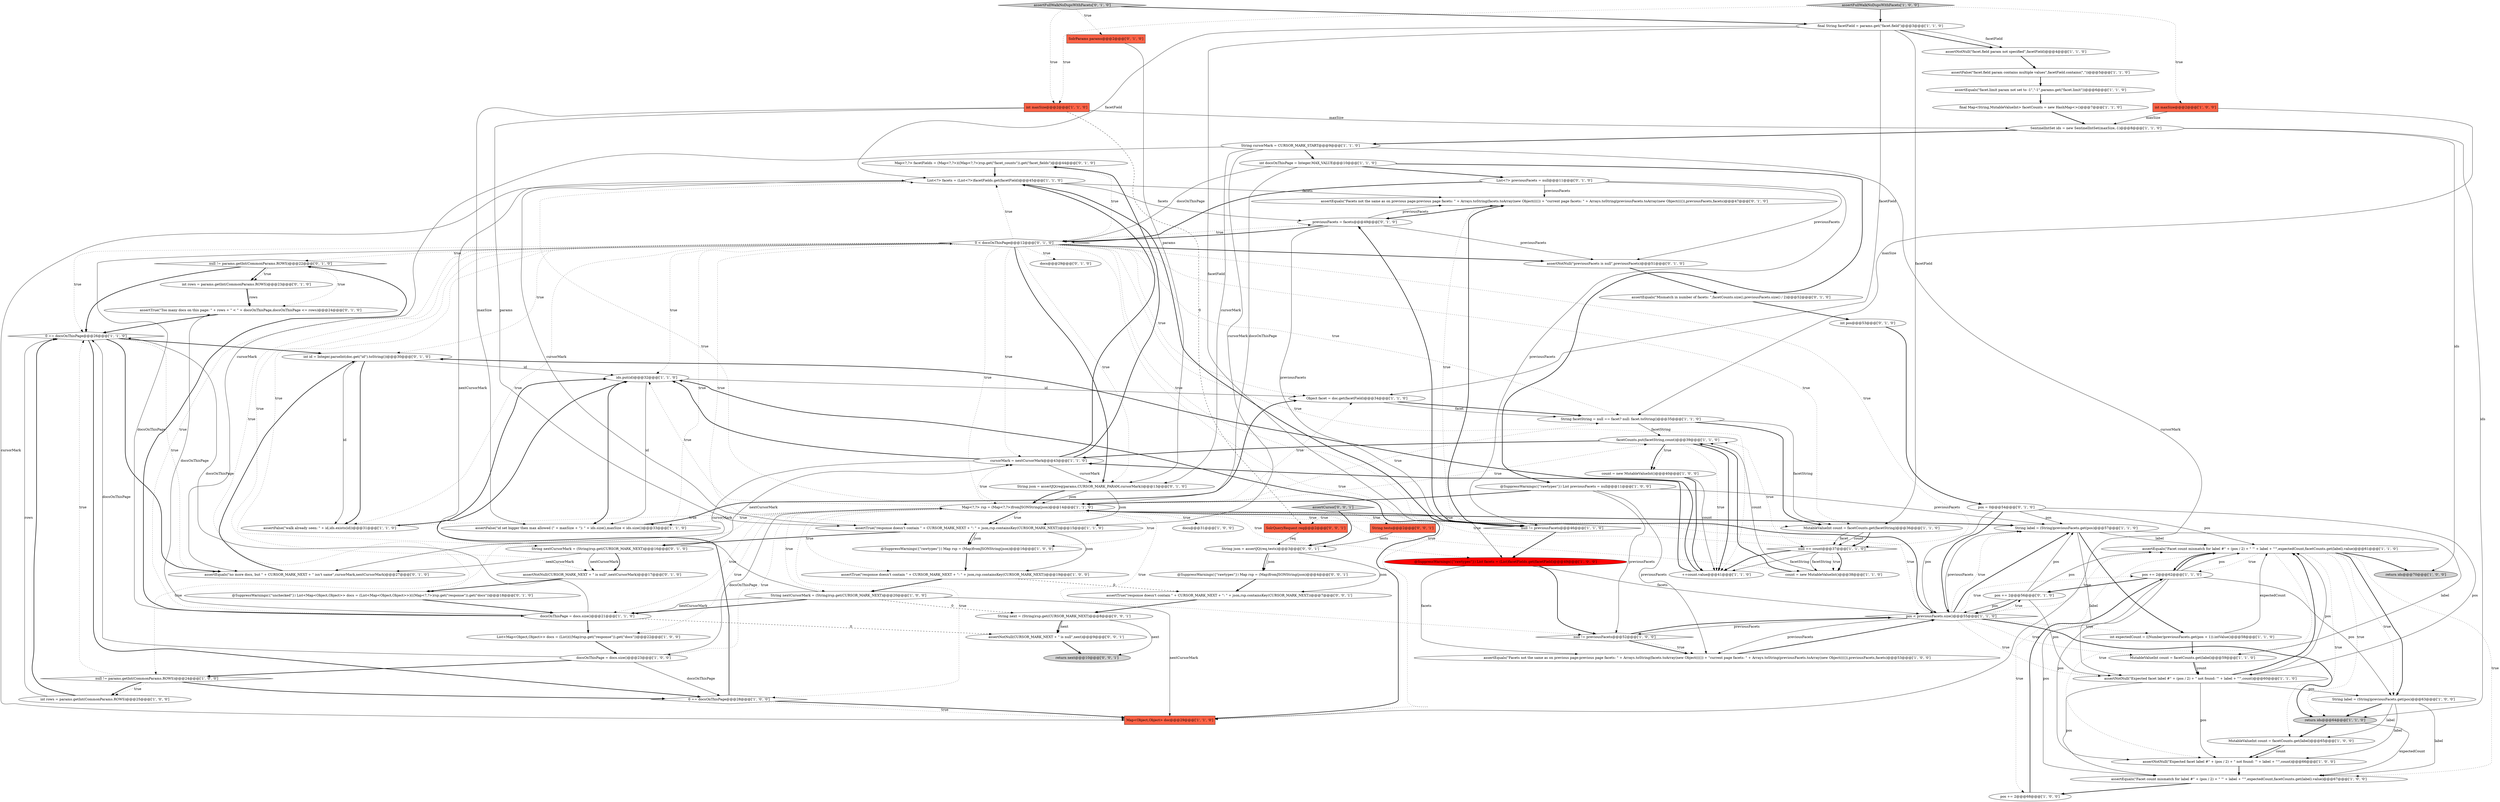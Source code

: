 digraph {
66 [style = filled, label = "Map<?,?> facetFields = (Map<?,?>)((Map<?,?>)rsp.get(\"facet_counts\")).get(\"facet_fields\")@@@44@@@['0', '1', '0']", fillcolor = white, shape = ellipse image = "AAA0AAABBB2BBB"];
60 [style = filled, label = "int id = Integer.parseInt(doc.get(\"id\").toString())@@@30@@@['0', '1', '0']", fillcolor = white, shape = ellipse image = "AAA0AAABBB2BBB"];
46 [style = filled, label = "docsOnThisPage = docs.size()@@@21@@@['1', '1', '0']", fillcolor = white, shape = ellipse image = "AAA0AAABBB1BBB"];
57 [style = filled, label = "assertNotNull(CURSOR_MARK_NEXT + \" is null\",nextCursorMark)@@@17@@@['0', '1', '0']", fillcolor = white, shape = ellipse image = "AAA0AAABBB2BBB"];
48 [style = filled, label = "List<Map<Object,Object>> docs = (List)(((Map)rsp.get(\"response\")).get(\"docs\"))@@@22@@@['1', '0', '0']", fillcolor = white, shape = ellipse image = "AAA0AAABBB1BBB"];
70 [style = filled, label = "0 < docsOnThisPage@@@12@@@['0', '1', '0']", fillcolor = white, shape = diamond image = "AAA0AAABBB2BBB"];
19 [style = filled, label = "cursorMark = nextCursorMark@@@43@@@['1', '1', '0']", fillcolor = white, shape = ellipse image = "AAA0AAABBB1BBB"];
72 [style = filled, label = "pos += 2@@@56@@@['0', '1', '0']", fillcolor = white, shape = ellipse image = "AAA0AAABBB2BBB"];
37 [style = filled, label = "int docsOnThisPage = Integer.MAX_VALUE@@@10@@@['1', '1', '0']", fillcolor = white, shape = ellipse image = "AAA0AAABBB1BBB"];
25 [style = filled, label = "SentinelIntSet ids = new SentinelIntSet(maxSize,-1)@@@8@@@['1', '1', '0']", fillcolor = white, shape = ellipse image = "AAA0AAABBB1BBB"];
86 [style = filled, label = "SolrQueryRequest req@@@2@@@['0', '0', '1']", fillcolor = tomato, shape = box image = "AAA0AAABBB3BBB"];
15 [style = filled, label = "pos += 2@@@62@@@['1', '1', '0']", fillcolor = white, shape = ellipse image = "AAA0AAABBB1BBB"];
13 [style = filled, label = "assertEquals(\"Facet count mismatch for label #\" + (pos / 2) + \" '\" + label + \"'\",expectedCount,facetCounts.get(label).value)@@@67@@@['1', '0', '0']", fillcolor = white, shape = ellipse image = "AAA0AAABBB1BBB"];
80 [style = filled, label = "String json = assertJQ(req,tests)@@@3@@@['0', '0', '1']", fillcolor = white, shape = ellipse image = "AAA0AAABBB3BBB"];
49 [style = filled, label = "Object facet = doc.get(facetField)@@@34@@@['1', '1', '0']", fillcolor = white, shape = ellipse image = "AAA0AAABBB1BBB"];
61 [style = filled, label = "assertEquals(\"Mismatch in number of facets: \",facetCounts.size(),previousFacets.size() / 2)@@@52@@@['0', '1', '0']", fillcolor = white, shape = ellipse image = "AAA0AAABBB2BBB"];
21 [style = filled, label = "assertFalse(\"facet.field param contains multiple values\",facetField.contains(\",\"))@@@5@@@['1', '1', '0']", fillcolor = white, shape = ellipse image = "AAA0AAABBB1BBB"];
53 [style = filled, label = "assertEquals(\"Facet count mismatch for label #\" + (pos / 2) + \" '\" + label + \"'\",expectedCount,facetCounts.get(label).value)@@@61@@@['1', '1', '0']", fillcolor = white, shape = ellipse image = "AAA0AAABBB1BBB"];
67 [style = filled, label = "assertEquals(\"Facets not the same as on previous page:previous page facets: \" + Arrays.toString(facets.toArray(new Object(((()) + \"current page facets: \" + Arrays.toString(previousFacets.toArray(new Object(((()),previousFacets,facets)@@@47@@@['0', '1', '0']", fillcolor = white, shape = ellipse image = "AAA0AAABBB2BBB"];
87 [style = filled, label = "@SuppressWarnings({\"rawtypes\"}) Map rsp = (Map)fromJSONString(json)@@@4@@@['0', '0', '1']", fillcolor = white, shape = ellipse image = "AAA0AAABBB3BBB"];
45 [style = filled, label = "int maxSize@@@2@@@['1', '1', '0']", fillcolor = tomato, shape = box image = "AAA0AAABBB1BBB"];
64 [style = filled, label = "assertNotNull(\"previousFacets is null\",previousFacets)@@@51@@@['0', '1', '0']", fillcolor = white, shape = ellipse image = "AAA0AAABBB2BBB"];
54 [style = filled, label = "String cursorMark = CURSOR_MARK_START@@@9@@@['1', '1', '0']", fillcolor = white, shape = ellipse image = "AAA0AAABBB1BBB"];
34 [style = filled, label = "++count.value@@@41@@@['1', '1', '0']", fillcolor = white, shape = ellipse image = "AAA0AAABBB1BBB"];
14 [style = filled, label = "int rows = params.getInt(CommonParams.ROWS)@@@25@@@['1', '0', '0']", fillcolor = white, shape = ellipse image = "AAA0AAABBB1BBB"];
58 [style = filled, label = "pos = 0@@@54@@@['0', '1', '0']", fillcolor = white, shape = ellipse image = "AAA0AAABBB2BBB"];
65 [style = filled, label = "assertTrue(\"Too many docs on this page: \" + rows + \" < \" + docsOnThisPage,docsOnThisPage <= rows)@@@24@@@['0', '1', '0']", fillcolor = white, shape = ellipse image = "AAA0AAABBB2BBB"];
20 [style = filled, label = "@SuppressWarnings({\"rawtypes\"}) Map rsp = (Map)fromJSONString(json)@@@16@@@['1', '0', '0']", fillcolor = white, shape = ellipse image = "AAA0AAABBB1BBB"];
30 [style = filled, label = "@SuppressWarnings({\"rawtypes\"}) List facets = (List)facetFields.get(facetField)@@@49@@@['1', '0', '0']", fillcolor = red, shape = ellipse image = "AAA1AAABBB1BBB"];
42 [style = filled, label = "return ids@@@64@@@['1', '1', '0']", fillcolor = lightgray, shape = ellipse image = "AAA0AAABBB1BBB"];
76 [style = filled, label = "int rows = params.getInt(CommonParams.ROWS)@@@23@@@['0', '1', '0']", fillcolor = white, shape = ellipse image = "AAA0AAABBB2BBB"];
36 [style = filled, label = "String facetString = null == facet? null: facet.toString()@@@35@@@['1', '1', '0']", fillcolor = white, shape = ellipse image = "AAA0AAABBB1BBB"];
27 [style = filled, label = "int maxSize@@@2@@@['1', '0', '0']", fillcolor = tomato, shape = box image = "AAA0AAABBB1BBB"];
31 [style = filled, label = "assertEquals(\"Facets not the same as on previous page:previous page facets: \" + Arrays.toString(facets.toArray(new Object(((()) + \"current page facets: \" + Arrays.toString(previousFacets.toArray(new Object(((()),previousFacets,facets)@@@53@@@['1', '0', '0']", fillcolor = white, shape = ellipse image = "AAA0AAABBB1BBB"];
24 [style = filled, label = "null != params.getInt(CommonParams.ROWS)@@@24@@@['1', '0', '0']", fillcolor = white, shape = diamond image = "AAA0AAABBB1BBB"];
85 [style = filled, label = "assertNotNull(CURSOR_MARK_NEXT + \" is null\",next)@@@9@@@['0', '0', '1']", fillcolor = white, shape = ellipse image = "AAA0AAABBB3BBB"];
29 [style = filled, label = "pos += 2@@@68@@@['1', '0', '0']", fillcolor = white, shape = ellipse image = "AAA0AAABBB1BBB"];
50 [style = filled, label = "Map<?,?> rsp = (Map<?,?>)fromJSONString(json)@@@14@@@['1', '1', '0']", fillcolor = white, shape = ellipse image = "AAA0AAABBB1BBB"];
10 [style = filled, label = "assertTrue(\"response doesn't contain \" + CURSOR_MARK_NEXT + \": \" + json,rsp.containsKey(CURSOR_MARK_NEXT))@@@15@@@['1', '1', '0']", fillcolor = white, shape = ellipse image = "AAA0AAABBB1BBB"];
26 [style = filled, label = "@SuppressWarnings({\"rawtypes\"}) List previousFacets = null@@@11@@@['1', '0', '0']", fillcolor = white, shape = ellipse image = "AAA0AAABBB1BBB"];
33 [style = filled, label = "assertFullWalkNoDupsWithFacets['1', '0', '0']", fillcolor = lightgray, shape = diamond image = "AAA0AAABBB1BBB"];
5 [style = filled, label = "assertFalse(\"id set bigger then max allowed (\" + maxSize + \"): \" + ids.size(),maxSize < ids.size())@@@33@@@['1', '1', '0']", fillcolor = white, shape = ellipse image = "AAA0AAABBB1BBB"];
69 [style = filled, label = "@SuppressWarnings({\"unchecked\"}) List<Map<Object,Object>> docs = (List<Map<Object,Object>>)(((Map<?,?>)rsp.get(\"response\")).get(\"docs\"))@@@18@@@['0', '1', '0']", fillcolor = white, shape = ellipse image = "AAA0AAABBB2BBB"];
59 [style = filled, label = "docs@@@29@@@['0', '1', '0']", fillcolor = white, shape = ellipse image = "AAA0AAABBB2BBB"];
3 [style = filled, label = "assertNotNull(\"Expected facet label #\" + (pos / 2) + \" not found: '\" + label + \"'\",count)@@@60@@@['1', '1', '0']", fillcolor = white, shape = ellipse image = "AAA0AAABBB1BBB"];
0 [style = filled, label = "docs@@@31@@@['1', '0', '0']", fillcolor = white, shape = ellipse image = "AAA0AAABBB1BBB"];
2 [style = filled, label = "null != previousFacets@@@52@@@['1', '0', '0']", fillcolor = white, shape = diamond image = "AAA0AAABBB1BBB"];
73 [style = filled, label = "String nextCursorMark = (String)rsp.get(CURSOR_MARK_NEXT)@@@16@@@['0', '1', '0']", fillcolor = white, shape = ellipse image = "AAA0AAABBB2BBB"];
35 [style = filled, label = "null != previousFacets@@@46@@@['1', '1', '0']", fillcolor = white, shape = diamond image = "AAA0AAABBB1BBB"];
18 [style = filled, label = "docsOnThisPage = docs.size()@@@23@@@['1', '0', '0']", fillcolor = white, shape = ellipse image = "AAA0AAABBB1BBB"];
1 [style = filled, label = "Map<Object,Object> doc@@@29@@@['1', '1', '0']", fillcolor = tomato, shape = box image = "AAA0AAABBB1BBB"];
78 [style = filled, label = "assertFullWalkNoDupsWithFacets['0', '1', '0']", fillcolor = lightgray, shape = diamond image = "AAA0AAABBB2BBB"];
40 [style = filled, label = "List<?> facets = (List<?>)facetFields.get(facetField)@@@45@@@['1', '1', '0']", fillcolor = white, shape = ellipse image = "AAA0AAABBB1BBB"];
7 [style = filled, label = "MutableValueInt count = facetCounts.get(label)@@@65@@@['1', '0', '0']", fillcolor = white, shape = ellipse image = "AAA0AAABBB1BBB"];
17 [style = filled, label = "facetCounts.put(facetString,count)@@@39@@@['1', '1', '0']", fillcolor = white, shape = ellipse image = "AAA0AAABBB1BBB"];
84 [style = filled, label = "String next = (String)rsp.get(CURSOR_MARK_NEXT)@@@8@@@['0', '0', '1']", fillcolor = white, shape = ellipse image = "AAA0AAABBB3BBB"];
22 [style = filled, label = "assertTrue(\"response doesn't contain \" + CURSOR_MARK_NEXT + \": \" + json,rsp.containsKey(CURSOR_MARK_NEXT))@@@19@@@['1', '0', '0']", fillcolor = white, shape = ellipse image = "AAA0AAABBB1BBB"];
81 [style = filled, label = "assertTrue(\"response doesn't contain \" + CURSOR_MARK_NEXT + \": \" + json,rsp.containsKey(CURSOR_MARK_NEXT))@@@7@@@['0', '0', '1']", fillcolor = white, shape = ellipse image = "AAA0AAABBB3BBB"];
38 [style = filled, label = "ids.put(id)@@@32@@@['1', '1', '0']", fillcolor = white, shape = ellipse image = "AAA0AAABBB1BBB"];
16 [style = filled, label = "MutableValueInt count = facetCounts.get(label)@@@59@@@['1', '1', '0']", fillcolor = white, shape = ellipse image = "AAA0AAABBB1BBB"];
9 [style = filled, label = "String label = (String)previousFacets.get(pos)@@@63@@@['1', '0', '0']", fillcolor = white, shape = ellipse image = "AAA0AAABBB1BBB"];
28 [style = filled, label = "0 == docsOnThisPage@@@28@@@['1', '0', '0']", fillcolor = white, shape = diamond image = "AAA0AAABBB1BBB"];
63 [style = filled, label = "SolrParams params@@@2@@@['0', '1', '0']", fillcolor = tomato, shape = box image = "AAA0AAABBB2BBB"];
51 [style = filled, label = "null == count@@@37@@@['1', '1', '0']", fillcolor = white, shape = diamond image = "AAA0AAABBB1BBB"];
6 [style = filled, label = "assertFalse(\"walk already seen: \" + id,ids.exists(id))@@@31@@@['1', '1', '0']", fillcolor = white, shape = ellipse image = "AAA0AAABBB1BBB"];
75 [style = filled, label = "List<?> previousFacets = null@@@11@@@['0', '1', '0']", fillcolor = white, shape = ellipse image = "AAA0AAABBB2BBB"];
11 [style = filled, label = "String nextCursorMark = (String)rsp.get(CURSOR_MARK_NEXT)@@@20@@@['1', '0', '0']", fillcolor = white, shape = ellipse image = "AAA0AAABBB1BBB"];
44 [style = filled, label = "0 == docsOnThisPage@@@26@@@['1', '1', '0']", fillcolor = white, shape = diamond image = "AAA0AAABBB1BBB"];
56 [style = filled, label = "pos < previousFacets.size()@@@55@@@['1', '1', '0']", fillcolor = white, shape = diamond image = "AAA0AAABBB1BBB"];
79 [style = filled, label = "String tests@@@2@@@['0', '0', '1']", fillcolor = tomato, shape = box image = "AAA0AAABBB3BBB"];
68 [style = filled, label = "previousFacets = facets@@@49@@@['0', '1', '0']", fillcolor = white, shape = ellipse image = "AAA0AAABBB2BBB"];
52 [style = filled, label = "MutableValueInt count = facetCounts.get(facetString)@@@36@@@['1', '1', '0']", fillcolor = white, shape = ellipse image = "AAA0AAABBB1BBB"];
23 [style = filled, label = "count = new MutableValueInt()@@@38@@@['1', '1', '0']", fillcolor = white, shape = ellipse image = "AAA0AAABBB1BBB"];
77 [style = filled, label = "int pos@@@53@@@['0', '1', '0']", fillcolor = white, shape = ellipse image = "AAA0AAABBB2BBB"];
41 [style = filled, label = "final String facetField = params.get(\"facet.field\")@@@3@@@['1', '1', '0']", fillcolor = white, shape = ellipse image = "AAA0AAABBB1BBB"];
74 [style = filled, label = "String json = assertJQ(req(params,CURSOR_MARK_PARAM,cursorMark))@@@13@@@['0', '1', '0']", fillcolor = white, shape = ellipse image = "AAA0AAABBB2BBB"];
47 [style = filled, label = "return ids@@@70@@@['1', '0', '0']", fillcolor = lightgray, shape = ellipse image = "AAA0AAABBB1BBB"];
83 [style = filled, label = "assertCursor['0', '0', '1']", fillcolor = lightgray, shape = diamond image = "AAA0AAABBB3BBB"];
12 [style = filled, label = "assertEquals(\"facet.limit param not set to -1\",\"-1\",params.get(\"facet.limit\"))@@@6@@@['1', '1', '0']", fillcolor = white, shape = ellipse image = "AAA0AAABBB1BBB"];
82 [style = filled, label = "return next@@@10@@@['0', '0', '1']", fillcolor = lightgray, shape = ellipse image = "AAA0AAABBB3BBB"];
8 [style = filled, label = "assertNotNull(\"facet.field param not specified\",facetField)@@@4@@@['1', '1', '0']", fillcolor = white, shape = ellipse image = "AAA0AAABBB1BBB"];
4 [style = filled, label = "int expectedCount = ((Number)previousFacets.get(pos + 1)).intValue()@@@58@@@['1', '1', '0']", fillcolor = white, shape = ellipse image = "AAA0AAABBB1BBB"];
39 [style = filled, label = "count = new MutableValueInt()@@@40@@@['1', '0', '0']", fillcolor = white, shape = ellipse image = "AAA0AAABBB1BBB"];
55 [style = filled, label = "assertNotNull(\"Expected facet label #\" + (pos / 2) + \" not found: '\" + label + \"'\",count)@@@66@@@['1', '0', '0']", fillcolor = white, shape = ellipse image = "AAA0AAABBB1BBB"];
71 [style = filled, label = "assertEquals(\"no more docs, but \" + CURSOR_MARK_NEXT + \" isn't same\",cursorMark,nextCursorMark)@@@27@@@['0', '1', '0']", fillcolor = white, shape = ellipse image = "AAA0AAABBB2BBB"];
43 [style = filled, label = "String label = (String)previousFacets.get(pos)@@@57@@@['1', '1', '0']", fillcolor = white, shape = ellipse image = "AAA0AAABBB1BBB"];
32 [style = filled, label = "final Map<String,MutableValueInt> facetCounts = new HashMap<>()@@@7@@@['1', '1', '0']", fillcolor = white, shape = ellipse image = "AAA0AAABBB1BBB"];
62 [style = filled, label = "null != params.getInt(CommonParams.ROWS)@@@22@@@['0', '1', '0']", fillcolor = white, shape = diamond image = "AAA0AAABBB2BBB"];
41->30 [style = solid, label="facetField"];
44->71 [style = bold, label=""];
29->15 [style = bold, label=""];
50->30 [style = dotted, label="true"];
70->64 [style = bold, label=""];
36->52 [style = solid, label="facetString"];
31->56 [style = bold, label=""];
15->55 [style = solid, label="pos"];
76->65 [style = solid, label="rows"];
69->46 [style = bold, label=""];
41->40 [style = solid, label="facetField"];
56->43 [style = solid, label="previousFacets"];
50->6 [style = dotted, label="true"];
50->52 [style = dotted, label="true"];
41->8 [style = bold, label=""];
78->63 [style = dotted, label="true"];
28->38 [style = bold, label=""];
14->44 [style = solid, label="rows"];
43->16 [style = solid, label="label"];
62->76 [style = bold, label=""];
53->47 [style = bold, label=""];
15->9 [style = solid, label="pos"];
55->13 [style = bold, label=""];
56->43 [style = dotted, label="true"];
78->45 [style = dotted, label="true"];
3->13 [style = solid, label="pos"];
11->46 [style = bold, label=""];
10->20 [style = solid, label="json"];
74->10 [style = solid, label="json"];
38->5 [style = solid, label="id"];
52->51 [style = solid, label="count"];
46->48 [style = bold, label=""];
53->9 [style = dotted, label="true"];
71->60 [style = bold, label=""];
70->69 [style = dotted, label="true"];
58->56 [style = solid, label="pos"];
53->55 [style = dotted, label="true"];
11->40 [style = solid, label="nextCursorMark"];
43->4 [style = bold, label=""];
58->3 [style = solid, label="pos"];
50->2 [style = dotted, label="true"];
78->41 [style = bold, label=""];
54->74 [style = solid, label="cursorMark"];
73->71 [style = solid, label="nextCursorMark"];
15->13 [style = solid, label="pos"];
5->49 [style = bold, label=""];
56->72 [style = dotted, label="true"];
72->56 [style = solid, label="pos"];
53->15 [style = dotted, label="true"];
80->81 [style = solid, label="json"];
53->13 [style = dotted, label="true"];
35->67 [style = bold, label=""];
60->6 [style = solid, label="id"];
50->48 [style = dotted, label="true"];
56->15 [style = dotted, label="true"];
54->37 [style = bold, label=""];
50->10 [style = bold, label=""];
32->25 [style = bold, label=""];
67->68 [style = bold, label=""];
60->6 [style = bold, label=""];
70->59 [style = dotted, label="true"];
70->36 [style = dotted, label="true"];
85->82 [style = bold, label=""];
23->17 [style = bold, label=""];
17->34 [style = dotted, label="true"];
56->3 [style = dotted, label="true"];
48->18 [style = bold, label=""];
9->7 [style = solid, label="label"];
86->80 [style = solid, label="req"];
70->74 [style = bold, label=""];
50->24 [style = dotted, label="true"];
51->34 [style = solid, label="facetString"];
33->27 [style = dotted, label="true"];
50->11 [style = dotted, label="true"];
9->55 [style = solid, label="label"];
46->70 [style = solid, label="docsOnThisPage"];
49->36 [style = bold, label=""];
4->16 [style = bold, label=""];
1->38 [style = bold, label=""];
17->39 [style = dotted, label="true"];
51->23 [style = dotted, label="true"];
36->17 [style = solid, label="facetString"];
2->31 [style = bold, label=""];
37->75 [style = bold, label=""];
56->43 [style = bold, label=""];
16->3 [style = bold, label=""];
40->68 [style = solid, label="facets"];
24->28 [style = bold, label=""];
46->44 [style = solid, label="docsOnThisPage"];
54->10 [style = solid, label="cursorMark"];
50->43 [style = bold, label=""];
70->46 [style = dotted, label="true"];
34->19 [style = bold, label=""];
37->26 [style = bold, label=""];
11->84 [style = dashed, label="0"];
51->23 [style = bold, label=""];
39->34 [style = bold, label=""];
70->51 [style = dotted, label="true"];
72->3 [style = solid, label="pos"];
22->81 [style = dashed, label="0"];
68->70 [style = bold, label=""];
73->19 [style = solid, label="nextCursorMark"];
50->51 [style = dotted, label="true"];
18->28 [style = solid, label="docsOnThisPage"];
3->55 [style = solid, label="pos"];
25->42 [style = solid, label="ids"];
18->50 [style = solid, label="docsOnThisPage"];
33->41 [style = bold, label=""];
70->66 [style = dotted, label="true"];
50->36 [style = dotted, label="true"];
7->55 [style = bold, label=""];
45->5 [style = solid, label="maxSize"];
46->65 [style = solid, label="docsOnThisPage"];
58->56 [style = bold, label=""];
3->53 [style = bold, label=""];
26->43 [style = solid, label="previousFacets"];
16->3 [style = solid, label="count"];
74->50 [style = bold, label=""];
50->35 [style = dotted, label="true"];
50->18 [style = dotted, label="true"];
70->68 [style = dotted, label="true"];
6->38 [style = bold, label=""];
17->34 [style = bold, label=""];
46->85 [style = dashed, label="0"];
43->3 [style = solid, label="label"];
70->73 [style = dotted, label="true"];
45->86 [style = dashed, label="0"];
42->13 [style = solid, label="expectedCount"];
75->64 [style = solid, label="previousFacets"];
72->53 [style = solid, label="pos"];
17->39 [style = bold, label=""];
19->74 [style = solid, label="cursorMark"];
56->50 [style = bold, label=""];
11->46 [style = solid, label="nextCursorMark"];
50->10 [style = dotted, label="true"];
33->45 [style = dotted, label="true"];
79->80 [style = solid, label="tests"];
40->10 [style = solid, label="cursorMark"];
73->57 [style = solid, label="nextCursorMark"];
42->7 [style = bold, label=""];
51->17 [style = dotted, label="true"];
83->86 [style = dotted, label="true"];
52->51 [style = bold, label=""];
70->60 [style = dotted, label="true"];
45->25 [style = solid, label="maxSize"];
19->38 [style = bold, label=""];
22->11 [style = bold, label=""];
68->67 [style = solid, label="previousFacets"];
3->53 [style = solid, label="pos"];
56->2 [style = solid, label="previousFacets"];
57->69 [style = bold, label=""];
27->36 [style = solid, label="maxSize"];
70->40 [style = dotted, label="true"];
84->82 [style = solid, label="next"];
50->49 [style = dotted, label="true"];
38->5 [style = bold, label=""];
51->23 [style = solid, label="facetString"];
9->13 [style = solid, label="label"];
50->23 [style = dotted, label="true"];
70->49 [style = dotted, label="true"];
56->4 [style = dotted, label="true"];
54->71 [style = solid, label="cursorMark"];
27->25 [style = solid, label="maxSize"];
18->24 [style = bold, label=""];
40->35 [style = bold, label=""];
9->42 [style = bold, label=""];
30->56 [style = solid, label="facets"];
62->76 [style = dotted, label="true"];
70->52 [style = dotted, label="true"];
35->67 [style = dotted, label="true"];
36->52 [style = bold, label=""];
25->47 [style = solid, label="ids"];
4->53 [style = solid, label="expectedCount"];
53->29 [style = dotted, label="true"];
44->71 [style = dotted, label="true"];
24->44 [style = dotted, label="true"];
12->32 [style = bold, label=""];
11->1 [style = solid, label="nextCursorMark"];
39->34 [style = solid, label="count"];
15->53 [style = bold, label=""];
87->81 [style = bold, label=""];
83->79 [style = dotted, label="true"];
63->74 [style = solid, label="params"];
73->57 [style = bold, label=""];
62->44 [style = bold, label=""];
70->38 [style = dotted, label="true"];
68->64 [style = solid, label="previousFacets"];
28->1 [style = dotted, label="true"];
70->10 [style = dotted, label="true"];
62->65 [style = dotted, label="true"];
49->36 [style = solid, label="facet"];
41->49 [style = solid, label="facetField"];
56->16 [style = dotted, label="true"];
53->42 [style = dotted, label="true"];
21->12 [style = bold, label=""];
83->80 [style = bold, label=""];
70->35 [style = dotted, label="true"];
50->46 [style = dotted, label="true"];
19->66 [style = bold, label=""];
26->31 [style = solid, label="previousFacets"];
56->31 [style = solid, label="previousFacets"];
72->56 [style = bold, label=""];
84->85 [style = bold, label=""];
72->43 [style = solid, label="pos"];
19->71 [style = solid, label="cursorMark"];
58->53 [style = solid, label="pos"];
50->28 [style = dotted, label="true"];
65->44 [style = bold, label=""];
3->9 [style = solid, label="pos"];
15->53 [style = solid, label="pos"];
64->61 [style = bold, label=""];
75->67 [style = solid, label="previousFacets"];
40->1 [style = solid, label="cursorMark"];
19->40 [style = bold, label=""];
10->22 [style = solid, label="json"];
53->9 [style = bold, label=""];
50->5 [style = dotted, label="true"];
35->30 [style = bold, label=""];
15->72 [style = bold, label=""];
25->54 [style = bold, label=""];
70->34 [style = dotted, label="true"];
7->55 [style = solid, label="count"];
81->84 [style = bold, label=""];
70->6 [style = dotted, label="true"];
10->73 [style = bold, label=""];
45->10 [style = solid, label="params"];
30->31 [style = solid, label="facets"];
75->70 [style = bold, label=""];
50->19 [style = dotted, label="true"];
50->20 [style = dotted, label="true"];
70->50 [style = dotted, label="true"];
70->44 [style = dotted, label="true"];
10->20 [style = bold, label=""];
37->70 [style = solid, label="docsOnThisPage"];
44->60 [style = bold, label=""];
24->14 [style = dotted, label="true"];
50->40 [style = dotted, label="true"];
26->2 [style = solid, label="previousFacets"];
66->40 [style = bold, label=""];
74->50 [style = solid, label="json"];
35->68 [style = bold, label=""];
70->5 [style = dotted, label="true"];
80->87 [style = bold, label=""];
58->43 [style = solid, label="pos"];
68->35 [style = solid, label="previousFacets"];
28->1 [style = bold, label=""];
53->7 [style = dotted, label="true"];
38->49 [style = solid, label="id"];
40->67 [style = solid, label="facets"];
50->22 [style = dotted, label="true"];
23->17 [style = solid, label="count"];
84->85 [style = solid, label="next"];
14->44 [style = bold, label=""];
2->31 [style = dotted, label="true"];
17->19 [style = bold, label=""];
37->50 [style = solid, label="docsOnThisPage"];
56->42 [style = bold, label=""];
50->17 [style = dotted, label="true"];
20->22 [style = bold, label=""];
24->14 [style = bold, label=""];
61->77 [style = bold, label=""];
50->0 [style = dotted, label="true"];
43->53 [style = solid, label="label"];
70->57 [style = dotted, label="true"];
13->29 [style = bold, label=""];
34->60 [style = bold, label=""];
70->19 [style = dotted, label="true"];
54->1 [style = solid, label="cursorMark"];
60->38 [style = solid, label="id"];
26->50 [style = bold, label=""];
77->58 [style = bold, label=""];
50->38 [style = dotted, label="true"];
44->28 [style = bold, label=""];
50->56 [style = dotted, label="true"];
56->53 [style = dotted, label="true"];
76->65 [style = bold, label=""];
70->74 [style = dotted, label="true"];
70->62 [style = dotted, label="true"];
18->44 [style = solid, label="docsOnThisPage"];
80->87 [style = solid, label="json"];
8->21 [style = bold, label=""];
70->1 [style = dotted, label="true"];
53->15 [style = bold, label=""];
75->35 [style = solid, label="previousFacets"];
52->51 [style = solid, label="facet"];
41->52 [style = solid, label="facetField"];
30->2 [style = bold, label=""];
2->56 [style = bold, label=""];
51->34 [style = bold, label=""];
46->62 [style = bold, label=""];
41->8 [style = solid, label="facetField"];
}
